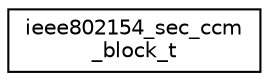 digraph "Graphical Class Hierarchy"
{
 // LATEX_PDF_SIZE
  edge [fontname="Helvetica",fontsize="10",labelfontname="Helvetica",labelfontsize="10"];
  node [fontname="Helvetica",fontsize="10",shape=record];
  rankdir="LR";
  Node0 [label="ieee802154_sec_ccm\l_block_t",height=0.2,width=0.4,color="black", fillcolor="white", style="filled",URL="$structieee802154__sec__ccm__block__t.html",tooltip="Format of 16 byte input block of CCM."];
}
